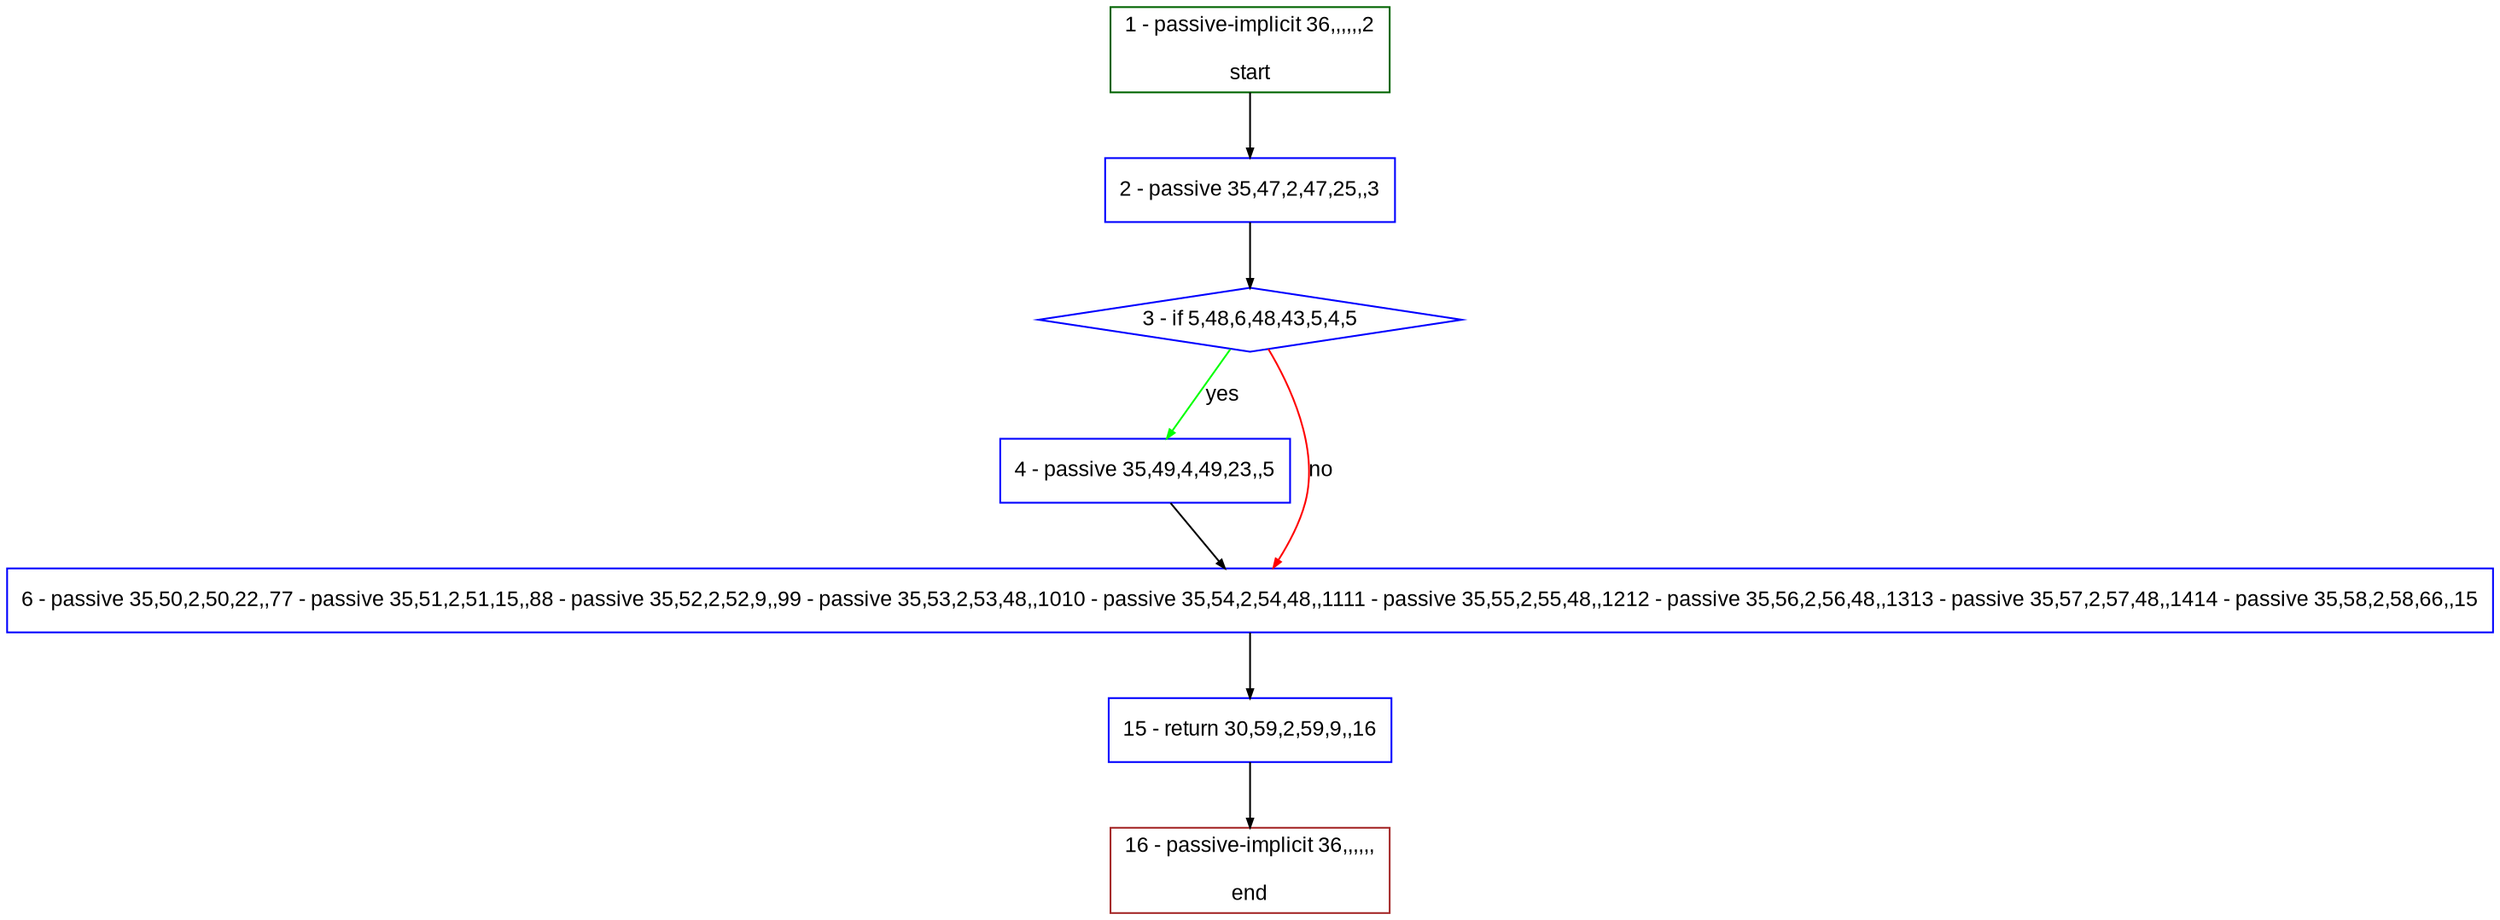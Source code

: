 digraph "" {
  graph [pack="true", label="", fontsize="12", packmode="clust", fontname="Arial", fillcolor="#FFFFCC", bgcolor="white", style="rounded,filled", compound="true"];
  node [node_initialized="no", label="", color="grey", fontsize="12", fillcolor="white", fontname="Arial", style="filled", shape="rectangle", compound="true", fixedsize="false"];
  edge [fontcolor="black", arrowhead="normal", arrowtail="none", arrowsize="0.5", ltail="", label="", color="black", fontsize="12", lhead="", fontname="Arial", dir="forward", compound="true"];
  __N1 [label="2 - passive 35,47,2,47,25,,3", color="#0000ff", fillcolor="#ffffff", style="filled", shape="box"];
  __N2 [label="1 - passive-implicit 36,,,,,,2\n\nstart", color="#006400", fillcolor="#ffffff", style="filled", shape="box"];
  __N3 [label="3 - if 5,48,6,48,43,5,4,5", color="#0000ff", fillcolor="#ffffff", style="filled", shape="diamond"];
  __N4 [label="4 - passive 35,49,4,49,23,,5", color="#0000ff", fillcolor="#ffffff", style="filled", shape="box"];
  __N5 [label="6 - passive 35,50,2,50,22,,77 - passive 35,51,2,51,15,,88 - passive 35,52,2,52,9,,99 - passive 35,53,2,53,48,,1010 - passive 35,54,2,54,48,,1111 - passive 35,55,2,55,48,,1212 - passive 35,56,2,56,48,,1313 - passive 35,57,2,57,48,,1414 - passive 35,58,2,58,66,,15", color="#0000ff", fillcolor="#ffffff", style="filled", shape="box"];
  __N6 [label="15 - return 30,59,2,59,9,,16", color="#0000ff", fillcolor="#ffffff", style="filled", shape="box"];
  __N7 [label="16 - passive-implicit 36,,,,,,\n\nend", color="#a52a2a", fillcolor="#ffffff", style="filled", shape="box"];
  __N2 -> __N1 [arrowhead="normal", arrowtail="none", color="#000000", label="", dir="forward"];
  __N1 -> __N3 [arrowhead="normal", arrowtail="none", color="#000000", label="", dir="forward"];
  __N3 -> __N4 [arrowhead="normal", arrowtail="none", color="#00ff00", label="yes", dir="forward"];
  __N3 -> __N5 [arrowhead="normal", arrowtail="none", color="#ff0000", label="no", dir="forward"];
  __N4 -> __N5 [arrowhead="normal", arrowtail="none", color="#000000", label="", dir="forward"];
  __N5 -> __N6 [arrowhead="normal", arrowtail="none", color="#000000", label="", dir="forward"];
  __N6 -> __N7 [arrowhead="normal", arrowtail="none", color="#000000", label="", dir="forward"];
}
